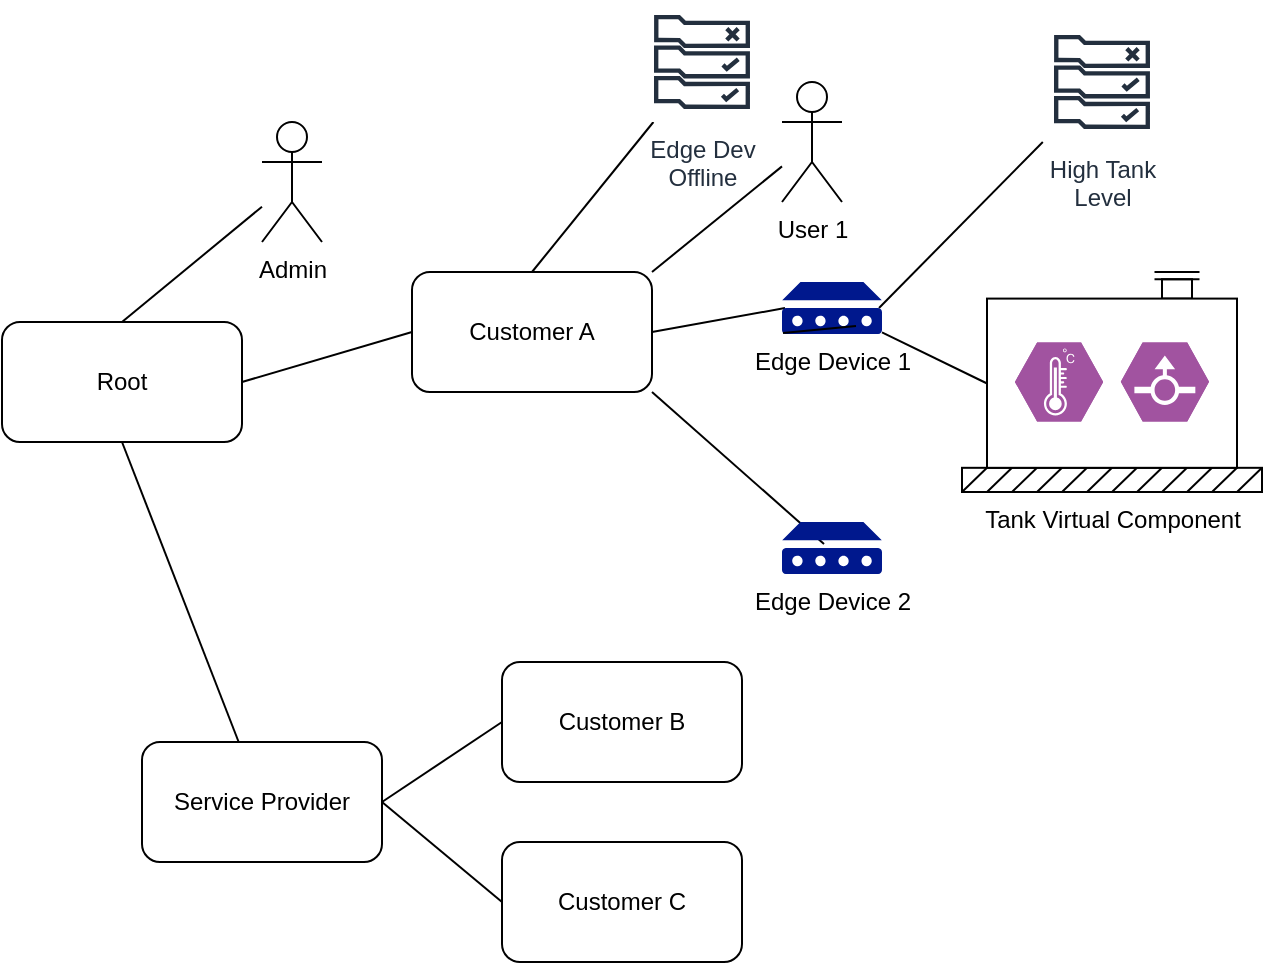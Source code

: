 <mxfile version="13.3.9" type="device"><diagram id="m-BznZxRTGgB-xoYZGcv" name="Page-1"><mxGraphModel dx="1102" dy="935" grid="1" gridSize="10" guides="1" tooltips="1" connect="1" arrows="1" fold="1" page="1" pageScale="1" pageWidth="850" pageHeight="1100" math="0" shadow="0"><root><mxCell id="0"/><mxCell id="1" parent="0"/><mxCell id="Ej_0424rZfdpjKcHencq-3" style="rounded=0;orthogonalLoop=1;jettySize=auto;html=1;exitX=0.5;exitY=0;exitDx=0;exitDy=0;endArrow=none;endFill=0;" parent="1" source="Ej_0424rZfdpjKcHencq-1" target="Ej_0424rZfdpjKcHencq-2" edge="1"><mxGeometry relative="1" as="geometry"><mxPoint x="260" y="90" as="targetPoint"/></mxGeometry></mxCell><mxCell id="Ej_0424rZfdpjKcHencq-8" style="edgeStyle=none;rounded=0;orthogonalLoop=1;jettySize=auto;html=1;exitX=1;exitY=0.5;exitDx=0;exitDy=0;entryX=0;entryY=0.5;entryDx=0;entryDy=0;endArrow=none;endFill=0;" parent="1" source="Ej_0424rZfdpjKcHencq-1" target="Ej_0424rZfdpjKcHencq-6" edge="1"><mxGeometry relative="1" as="geometry"/></mxCell><mxCell id="Ej_0424rZfdpjKcHencq-33" style="edgeStyle=none;rounded=0;orthogonalLoop=1;jettySize=auto;html=1;exitX=0.5;exitY=1;exitDx=0;exitDy=0;endArrow=none;endFill=0;" parent="1" source="Ej_0424rZfdpjKcHencq-1" target="Ej_0424rZfdpjKcHencq-32" edge="1"><mxGeometry relative="1" as="geometry"/></mxCell><mxCell id="Ej_0424rZfdpjKcHencq-1" value="Root" style="rounded=1;whiteSpace=wrap;html=1;" parent="1" vertex="1"><mxGeometry x="100" y="310" width="120" height="60" as="geometry"/></mxCell><mxCell id="Ej_0424rZfdpjKcHencq-2" value="Admin" style="shape=umlActor;verticalLabelPosition=bottom;verticalAlign=top;html=1;outlineConnect=0;" parent="1" vertex="1"><mxGeometry x="230" y="210" width="30" height="60" as="geometry"/></mxCell><mxCell id="Ej_0424rZfdpjKcHencq-9" style="edgeStyle=none;rounded=0;orthogonalLoop=1;jettySize=auto;html=1;exitX=1;exitY=0;exitDx=0;exitDy=0;endArrow=none;endFill=0;" parent="1" source="Ej_0424rZfdpjKcHencq-6" target="Ej_0424rZfdpjKcHencq-7" edge="1"><mxGeometry relative="1" as="geometry"/></mxCell><mxCell id="Ej_0424rZfdpjKcHencq-14" style="edgeStyle=none;rounded=0;orthogonalLoop=1;jettySize=auto;html=1;exitX=1;exitY=0.5;exitDx=0;exitDy=0;entryX=0.03;entryY=0.5;entryDx=0;entryDy=0;endArrow=none;endFill=0;entryPerimeter=0;" parent="1" source="Ej_0424rZfdpjKcHencq-6" target="Ej_0424rZfdpjKcHencq-19" edge="1"><mxGeometry relative="1" as="geometry"><mxPoint x="470" y="280" as="targetPoint"/></mxGeometry></mxCell><mxCell id="Ej_0424rZfdpjKcHencq-35" style="edgeStyle=none;rounded=0;orthogonalLoop=1;jettySize=auto;html=1;exitX=1;exitY=1;exitDx=0;exitDy=0;entryX=0.42;entryY=0.423;entryDx=0;entryDy=0;entryPerimeter=0;endArrow=none;endFill=0;" parent="1" source="Ej_0424rZfdpjKcHencq-6" target="Ej_0424rZfdpjKcHencq-34" edge="1"><mxGeometry relative="1" as="geometry"/></mxCell><mxCell id="Ej_0424rZfdpjKcHencq-6" value="Customer A" style="rounded=1;whiteSpace=wrap;html=1;" parent="1" vertex="1"><mxGeometry x="305" y="285" width="120" height="60" as="geometry"/></mxCell><mxCell id="Ej_0424rZfdpjKcHencq-7" value="User 1" style="shape=umlActor;verticalLabelPosition=bottom;verticalAlign=top;html=1;outlineConnect=0;" parent="1" vertex="1"><mxGeometry x="490" y="190" width="30" height="60" as="geometry"/></mxCell><mxCell id="Ej_0424rZfdpjKcHencq-18" value="High Tank&lt;br&gt;Level" style="outlineConnect=0;fontColor=#232F3E;gradientColor=none;strokeColor=#232F3E;fillColor=#ffffff;dashed=0;verticalLabelPosition=bottom;verticalAlign=top;align=center;html=1;fontSize=12;fontStyle=0;aspect=fixed;shape=mxgraph.aws4.resourceIcon;resIcon=mxgraph.aws4.rule_2;" parent="1" vertex="1"><mxGeometry x="620" y="160" width="60" height="60" as="geometry"/></mxCell><mxCell id="Ej_0424rZfdpjKcHencq-21" style="edgeStyle=none;rounded=0;orthogonalLoop=1;jettySize=auto;html=1;exitX=0.97;exitY=0.5;exitDx=0;exitDy=0;exitPerimeter=0;endArrow=none;endFill=0;" parent="1" source="Ej_0424rZfdpjKcHencq-19" target="Ej_0424rZfdpjKcHencq-18" edge="1"><mxGeometry relative="1" as="geometry"/></mxCell><mxCell id="Ej_0424rZfdpjKcHencq-30" style="edgeStyle=none;rounded=0;orthogonalLoop=1;jettySize=auto;html=1;entryX=0.087;entryY=0.509;entryDx=0;entryDy=0;entryPerimeter=0;endArrow=none;endFill=0;" parent="1" source="Ej_0424rZfdpjKcHencq-19" target="Ej_0424rZfdpjKcHencq-25" edge="1"><mxGeometry relative="1" as="geometry"/></mxCell><mxCell id="Ej_0424rZfdpjKcHencq-19" value="Edge Device 1" style="aspect=fixed;pointerEvents=1;shadow=0;dashed=0;html=1;strokeColor=none;labelPosition=center;verticalLabelPosition=bottom;verticalAlign=top;align=center;fillColor=#00188D;shape=mxgraph.mscae.enterprise.device" parent="1" vertex="1"><mxGeometry x="490" y="290" width="50" height="26" as="geometry"/></mxCell><mxCell id="Ej_0424rZfdpjKcHencq-20" style="edgeStyle=none;rounded=0;orthogonalLoop=1;jettySize=auto;html=1;exitX=0.01;exitY=0.98;exitDx=0;exitDy=0;exitPerimeter=0;entryX=0.74;entryY=0.846;entryDx=0;entryDy=0;entryPerimeter=0;endArrow=none;endFill=0;" parent="1" source="Ej_0424rZfdpjKcHencq-19" target="Ej_0424rZfdpjKcHencq-19" edge="1"><mxGeometry relative="1" as="geometry"/></mxCell><mxCell id="Ej_0424rZfdpjKcHencq-25" value="Tank Virtual Component" style="shape=mxgraph.pid.vessels.tank_(concrete_base);html=1;align=center;verticalLabelPosition=bottom;verticalAlign=top;dashed=0;container=1;" parent="1" vertex="1"><mxGeometry x="580" y="285" width="150" height="110" as="geometry"/></mxCell><mxCell id="Ej_0424rZfdpjKcHencq-16" value="" style="verticalLabelPosition=bottom;html=1;fillColor=#A153A0;strokeColor=#ffffff;verticalAlign=top;align=center;points=[[0,0.5,0],[0.125,0.25,0],[0.25,0,0],[0.5,0,0],[0.75,0,0],[0.875,0.25,0],[1,0.5,0],[0.875,0.75,0],[0.75,1,0],[0.5,1,0],[0.125,0.75,0]];pointerEvents=1;shape=mxgraph.cisco_safe.compositeIcon;bgIcon=mxgraph.cisco_safe.design.blank_device;resIcon=mxgraph.cisco_safe.design.sensor;" parent="Ej_0424rZfdpjKcHencq-25" vertex="1"><mxGeometry x="26.471" y="35.2" width="44.118" height="39.6" as="geometry"/></mxCell><mxCell id="Ej_0424rZfdpjKcHencq-17" value="" style="verticalLabelPosition=bottom;html=1;fillColor=#A153A0;strokeColor=#ffffff;verticalAlign=top;align=center;points=[[0,0.5,0],[0.125,0.25,0],[0.25,0,0],[0.5,0,0],[0.75,0,0],[0.875,0.25,0],[1,0.5,0],[0.875,0.75,0],[0.75,1,0],[0.5,1,0],[0.125,0.75,0]];pointerEvents=1;shape=mxgraph.cisco_safe.compositeIcon;bgIcon=mxgraph.cisco_safe.design.blank_device;resIcon=mxgraph.cisco_safe.design.flow_sensor;" parent="Ej_0424rZfdpjKcHencq-25" vertex="1"><mxGeometry x="79.412" y="35.2" width="44.118" height="39.6" as="geometry"/></mxCell><mxCell id="Ej_0424rZfdpjKcHencq-27" style="edgeStyle=none;rounded=0;orthogonalLoop=1;jettySize=auto;html=1;entryX=0.5;entryY=0;entryDx=0;entryDy=0;endArrow=none;endFill=0;" parent="1" source="Ej_0424rZfdpjKcHencq-26" target="Ej_0424rZfdpjKcHencq-6" edge="1"><mxGeometry relative="1" as="geometry"/></mxCell><mxCell id="Ej_0424rZfdpjKcHencq-26" value="Edge Dev&lt;br&gt;Offline" style="outlineConnect=0;fontColor=#232F3E;gradientColor=none;strokeColor=#232F3E;fillColor=#ffffff;dashed=0;verticalLabelPosition=bottom;verticalAlign=top;align=center;html=1;fontSize=12;fontStyle=0;aspect=fixed;shape=mxgraph.aws4.resourceIcon;resIcon=mxgraph.aws4.rule_2;" parent="1" vertex="1"><mxGeometry x="420" y="150" width="60" height="60" as="geometry"/></mxCell><mxCell id="HDB94YQK5ly6pIW1VD5j-6" style="rounded=0;orthogonalLoop=1;jettySize=auto;html=1;entryX=0;entryY=0.5;entryDx=0;entryDy=0;endArrow=none;endFill=0;exitX=1;exitY=0.5;exitDx=0;exitDy=0;" edge="1" parent="1" source="Ej_0424rZfdpjKcHencq-32" target="HDB94YQK5ly6pIW1VD5j-3"><mxGeometry relative="1" as="geometry"/></mxCell><mxCell id="Ej_0424rZfdpjKcHencq-32" value="Service Provider" style="rounded=1;whiteSpace=wrap;html=1;" parent="1" vertex="1"><mxGeometry x="170" y="520" width="120" height="60" as="geometry"/></mxCell><mxCell id="Ej_0424rZfdpjKcHencq-34" value="Edge Device 2" style="aspect=fixed;pointerEvents=1;shadow=0;dashed=0;html=1;strokeColor=none;labelPosition=center;verticalLabelPosition=bottom;verticalAlign=top;align=center;fillColor=#00188D;shape=mxgraph.mscae.enterprise.device" parent="1" vertex="1"><mxGeometry x="490" y="410" width="50" height="26" as="geometry"/></mxCell><mxCell id="HDB94YQK5ly6pIW1VD5j-3" value="Customer B" style="rounded=1;whiteSpace=wrap;html=1;" vertex="1" parent="1"><mxGeometry x="350" y="480" width="120" height="60" as="geometry"/></mxCell><mxCell id="HDB94YQK5ly6pIW1VD5j-7" style="edgeStyle=none;rounded=0;orthogonalLoop=1;jettySize=auto;html=1;exitX=0;exitY=0.5;exitDx=0;exitDy=0;endArrow=none;endFill=0;entryX=1;entryY=0.5;entryDx=0;entryDy=0;" edge="1" parent="1" source="HDB94YQK5ly6pIW1VD5j-5" target="Ej_0424rZfdpjKcHencq-32"><mxGeometry relative="1" as="geometry"><mxPoint x="290" y="570" as="targetPoint"/></mxGeometry></mxCell><mxCell id="HDB94YQK5ly6pIW1VD5j-5" value="Customer C" style="rounded=1;whiteSpace=wrap;html=1;" vertex="1" parent="1"><mxGeometry x="350" y="570" width="120" height="60" as="geometry"/></mxCell></root></mxGraphModel></diagram></mxfile>
